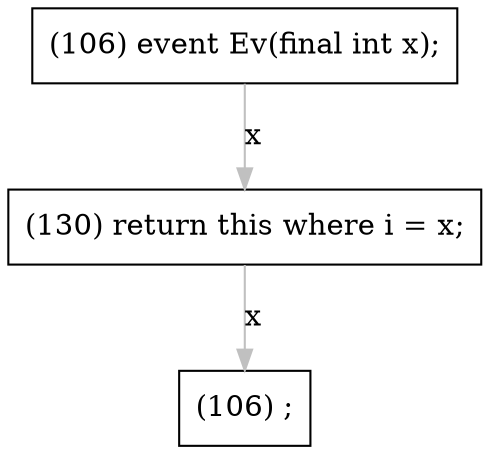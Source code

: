 digraph EVO {

node [shape=box]
"(106) event Ev(final int x);"->"(130) return this where i = x;" [color=grey,label="x"] 
"(130) return this where i = x;"->"(106) ;" [color=grey,label="x"] 

}
